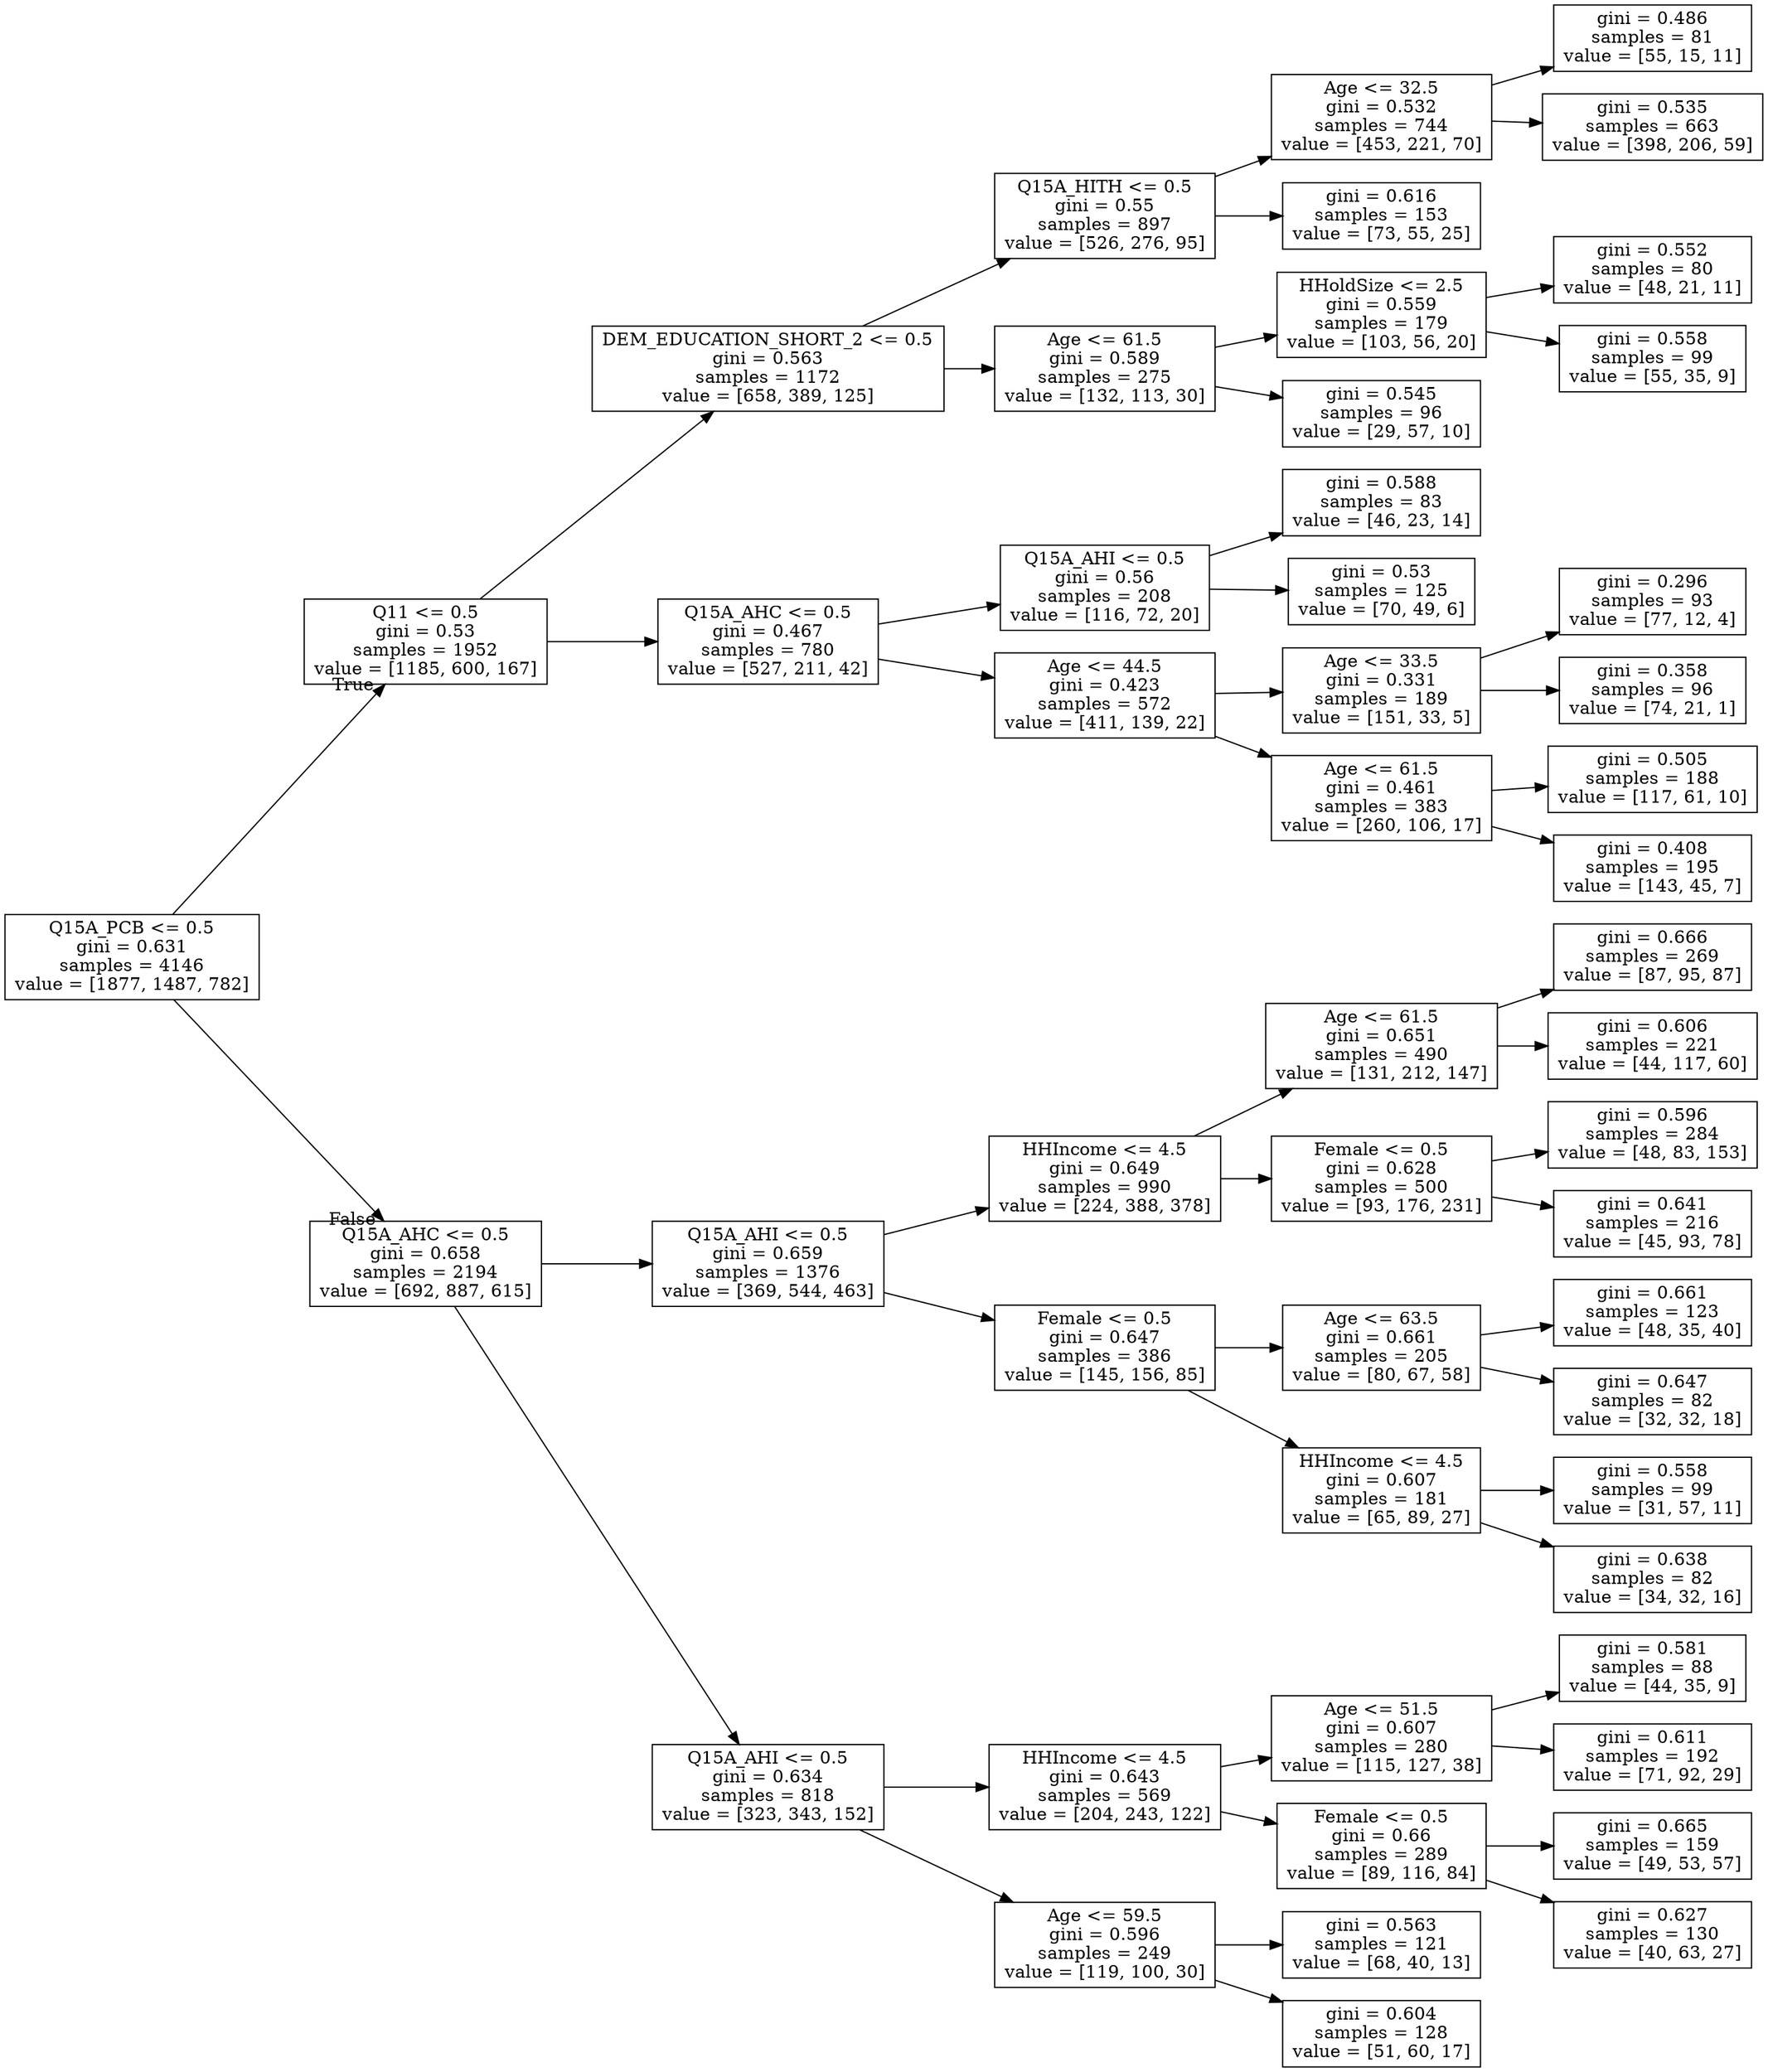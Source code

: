 digraph Tree {
node [shape=box] ;
rankdir=LR ;
0 [label="Q15A_PCB <= 0.5\ngini = 0.631\nsamples = 4146\nvalue = [1877, 1487, 782]"] ;
1 [label="Q11 <= 0.5\ngini = 0.53\nsamples = 1952\nvalue = [1185, 600, 167]"] ;
0 -> 1 [labeldistance=2.5, labelangle=-45, headlabel="True"] ;
2 [label="DEM_EDUCATION_SHORT_2 <= 0.5\ngini = 0.563\nsamples = 1172\nvalue = [658, 389, 125]"] ;
1 -> 2 ;
3 [label="Q15A_HITH <= 0.5\ngini = 0.55\nsamples = 897\nvalue = [526, 276, 95]"] ;
2 -> 3 ;
4 [label="Age <= 32.5\ngini = 0.532\nsamples = 744\nvalue = [453, 221, 70]"] ;
3 -> 4 ;
5 [label="gini = 0.486\nsamples = 81\nvalue = [55, 15, 11]"] ;
4 -> 5 ;
6 [label="gini = 0.535\nsamples = 663\nvalue = [398, 206, 59]"] ;
4 -> 6 ;
7 [label="gini = 0.616\nsamples = 153\nvalue = [73, 55, 25]"] ;
3 -> 7 ;
8 [label="Age <= 61.5\ngini = 0.589\nsamples = 275\nvalue = [132, 113, 30]"] ;
2 -> 8 ;
9 [label="HHoldSize <= 2.5\ngini = 0.559\nsamples = 179\nvalue = [103, 56, 20]"] ;
8 -> 9 ;
10 [label="gini = 0.552\nsamples = 80\nvalue = [48, 21, 11]"] ;
9 -> 10 ;
11 [label="gini = 0.558\nsamples = 99\nvalue = [55, 35, 9]"] ;
9 -> 11 ;
12 [label="gini = 0.545\nsamples = 96\nvalue = [29, 57, 10]"] ;
8 -> 12 ;
13 [label="Q15A_AHC <= 0.5\ngini = 0.467\nsamples = 780\nvalue = [527, 211, 42]"] ;
1 -> 13 ;
14 [label="Q15A_AHI <= 0.5\ngini = 0.56\nsamples = 208\nvalue = [116, 72, 20]"] ;
13 -> 14 ;
15 [label="gini = 0.588\nsamples = 83\nvalue = [46, 23, 14]"] ;
14 -> 15 ;
16 [label="gini = 0.53\nsamples = 125\nvalue = [70, 49, 6]"] ;
14 -> 16 ;
17 [label="Age <= 44.5\ngini = 0.423\nsamples = 572\nvalue = [411, 139, 22]"] ;
13 -> 17 ;
18 [label="Age <= 33.5\ngini = 0.331\nsamples = 189\nvalue = [151, 33, 5]"] ;
17 -> 18 ;
19 [label="gini = 0.296\nsamples = 93\nvalue = [77, 12, 4]"] ;
18 -> 19 ;
20 [label="gini = 0.358\nsamples = 96\nvalue = [74, 21, 1]"] ;
18 -> 20 ;
21 [label="Age <= 61.5\ngini = 0.461\nsamples = 383\nvalue = [260, 106, 17]"] ;
17 -> 21 ;
22 [label="gini = 0.505\nsamples = 188\nvalue = [117, 61, 10]"] ;
21 -> 22 ;
23 [label="gini = 0.408\nsamples = 195\nvalue = [143, 45, 7]"] ;
21 -> 23 ;
24 [label="Q15A_AHC <= 0.5\ngini = 0.658\nsamples = 2194\nvalue = [692, 887, 615]"] ;
0 -> 24 [labeldistance=2.5, labelangle=45, headlabel="False"] ;
25 [label="Q15A_AHI <= 0.5\ngini = 0.659\nsamples = 1376\nvalue = [369, 544, 463]"] ;
24 -> 25 ;
26 [label="HHIncome <= 4.5\ngini = 0.649\nsamples = 990\nvalue = [224, 388, 378]"] ;
25 -> 26 ;
27 [label="Age <= 61.5\ngini = 0.651\nsamples = 490\nvalue = [131, 212, 147]"] ;
26 -> 27 ;
28 [label="gini = 0.666\nsamples = 269\nvalue = [87, 95, 87]"] ;
27 -> 28 ;
29 [label="gini = 0.606\nsamples = 221\nvalue = [44, 117, 60]"] ;
27 -> 29 ;
30 [label="Female <= 0.5\ngini = 0.628\nsamples = 500\nvalue = [93, 176, 231]"] ;
26 -> 30 ;
31 [label="gini = 0.596\nsamples = 284\nvalue = [48, 83, 153]"] ;
30 -> 31 ;
32 [label="gini = 0.641\nsamples = 216\nvalue = [45, 93, 78]"] ;
30 -> 32 ;
33 [label="Female <= 0.5\ngini = 0.647\nsamples = 386\nvalue = [145, 156, 85]"] ;
25 -> 33 ;
34 [label="Age <= 63.5\ngini = 0.661\nsamples = 205\nvalue = [80, 67, 58]"] ;
33 -> 34 ;
35 [label="gini = 0.661\nsamples = 123\nvalue = [48, 35, 40]"] ;
34 -> 35 ;
36 [label="gini = 0.647\nsamples = 82\nvalue = [32, 32, 18]"] ;
34 -> 36 ;
37 [label="HHIncome <= 4.5\ngini = 0.607\nsamples = 181\nvalue = [65, 89, 27]"] ;
33 -> 37 ;
38 [label="gini = 0.558\nsamples = 99\nvalue = [31, 57, 11]"] ;
37 -> 38 ;
39 [label="gini = 0.638\nsamples = 82\nvalue = [34, 32, 16]"] ;
37 -> 39 ;
40 [label="Q15A_AHI <= 0.5\ngini = 0.634\nsamples = 818\nvalue = [323, 343, 152]"] ;
24 -> 40 ;
41 [label="HHIncome <= 4.5\ngini = 0.643\nsamples = 569\nvalue = [204, 243, 122]"] ;
40 -> 41 ;
42 [label="Age <= 51.5\ngini = 0.607\nsamples = 280\nvalue = [115, 127, 38]"] ;
41 -> 42 ;
43 [label="gini = 0.581\nsamples = 88\nvalue = [44, 35, 9]"] ;
42 -> 43 ;
44 [label="gini = 0.611\nsamples = 192\nvalue = [71, 92, 29]"] ;
42 -> 44 ;
45 [label="Female <= 0.5\ngini = 0.66\nsamples = 289\nvalue = [89, 116, 84]"] ;
41 -> 45 ;
46 [label="gini = 0.665\nsamples = 159\nvalue = [49, 53, 57]"] ;
45 -> 46 ;
47 [label="gini = 0.627\nsamples = 130\nvalue = [40, 63, 27]"] ;
45 -> 47 ;
48 [label="Age <= 59.5\ngini = 0.596\nsamples = 249\nvalue = [119, 100, 30]"] ;
40 -> 48 ;
49 [label="gini = 0.563\nsamples = 121\nvalue = [68, 40, 13]"] ;
48 -> 49 ;
50 [label="gini = 0.604\nsamples = 128\nvalue = [51, 60, 17]"] ;
48 -> 50 ;
}